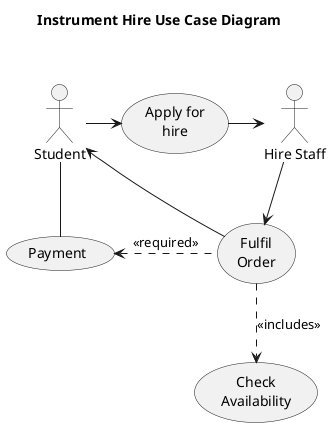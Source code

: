 @startuml

title : Instrument Hire Use Case Diagram\n\n

'actors
:Hire Staff: as hirers
:Student: as customer
'use cases
(Apply for\nhire) as apply
(Fulfil\nOrder) as complete
(Check\nAvailability) as check
(Payment) as pay

customer->apply
apply->hirers
hirers-down->complete
complete->customer
complete-down.>check : <<includes>>
pay<.complete : <<required>>
customer-down-pay

@enduml